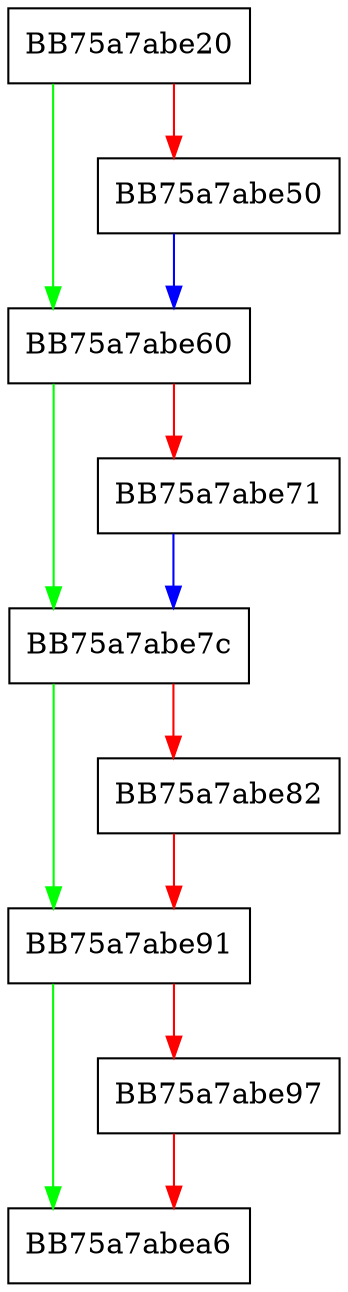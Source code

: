 digraph _write {
  node [shape="box"];
  graph [splines=ortho];
  BB75a7abe20 -> BB75a7abe60 [color="green"];
  BB75a7abe20 -> BB75a7abe50 [color="red"];
  BB75a7abe50 -> BB75a7abe60 [color="blue"];
  BB75a7abe60 -> BB75a7abe7c [color="green"];
  BB75a7abe60 -> BB75a7abe71 [color="red"];
  BB75a7abe71 -> BB75a7abe7c [color="blue"];
  BB75a7abe7c -> BB75a7abe91 [color="green"];
  BB75a7abe7c -> BB75a7abe82 [color="red"];
  BB75a7abe82 -> BB75a7abe91 [color="red"];
  BB75a7abe91 -> BB75a7abea6 [color="green"];
  BB75a7abe91 -> BB75a7abe97 [color="red"];
  BB75a7abe97 -> BB75a7abea6 [color="red"];
}